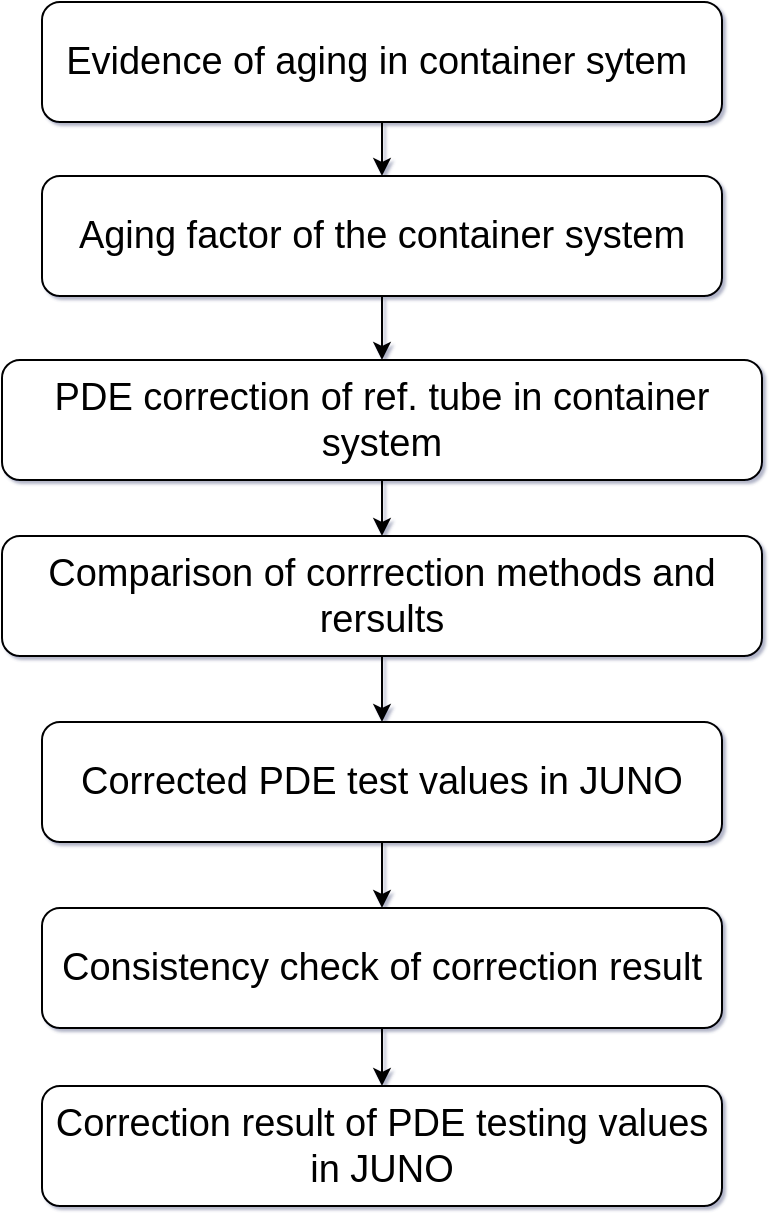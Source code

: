 <mxfile version="12.2.4" pages="1"><diagram id="vqN5RE0tanHEqPXjhxDu" name="Page-1"><mxGraphModel dx="2131" dy="970" grid="1" gridSize="10" guides="1" tooltips="1" connect="1" arrows="1" fold="1" page="0" pageScale="1" pageWidth="800" pageHeight="600" math="0" shadow="1"><root><mxCell id="0"/><mxCell id="1" parent="0"/><mxCell id="6" value="" style="edgeStyle=orthogonalEdgeStyle;rounded=0;orthogonalLoop=1;jettySize=auto;html=1;align=center;" parent="1" source="4" target="5" edge="1"><mxGeometry relative="1" as="geometry"/></mxCell><mxCell id="4" value="&lt;font style=&quot;font-size: 19px&quot;&gt;Evidence of aging in container sytem&amp;nbsp;&lt;/font&gt;" style="rounded=1;whiteSpace=wrap;html=1;align=center;" parent="1" vertex="1"><mxGeometry x="-550" y="-30" width="340" height="60" as="geometry"/></mxCell><mxCell id="9" value="" style="edgeStyle=orthogonalEdgeStyle;rounded=0;orthogonalLoop=1;jettySize=auto;html=1;align=center;" parent="1" source="5" target="8" edge="1"><mxGeometry relative="1" as="geometry"/></mxCell><mxCell id="5" value="&lt;font style=&quot;font-size: 19px&quot;&gt;Aging factor of the container system&lt;/font&gt;" style="rounded=1;whiteSpace=wrap;html=1;align=center;" parent="1" vertex="1"><mxGeometry x="-550" y="57" width="340" height="60" as="geometry"/></mxCell><mxCell id="11" value="" style="edgeStyle=orthogonalEdgeStyle;rounded=0;orthogonalLoop=1;jettySize=auto;html=1;align=center;" parent="1" source="8" target="10" edge="1"><mxGeometry relative="1" as="geometry"/></mxCell><mxCell id="8" value="&lt;font style=&quot;font-size: 19px&quot;&gt;PDE correction of ref. tube in container system&lt;/font&gt;" style="rounded=1;whiteSpace=wrap;html=1;align=center;" parent="1" vertex="1"><mxGeometry x="-570" y="149" width="380" height="60" as="geometry"/></mxCell><mxCell id="13" value="" style="edgeStyle=orthogonalEdgeStyle;rounded=0;orthogonalLoop=1;jettySize=auto;html=1;align=center;" parent="1" source="10" target="12" edge="1"><mxGeometry relative="1" as="geometry"/></mxCell><mxCell id="10" value="&lt;font style=&quot;font-size: 19px&quot;&gt;Comparison of corrrection methods and rersults&lt;/font&gt;" style="rounded=1;whiteSpace=wrap;html=1;align=center;" parent="1" vertex="1"><mxGeometry x="-570" y="237" width="380" height="60" as="geometry"/></mxCell><mxCell id="15" value="" style="edgeStyle=orthogonalEdgeStyle;rounded=0;orthogonalLoop=1;jettySize=auto;html=1;align=center;" parent="1" source="12" target="14" edge="1"><mxGeometry relative="1" as="geometry"/></mxCell><mxCell id="12" value="&lt;span style=&quot;font-size: 19px&quot;&gt;Corrected PDE test values in JUNO&lt;/span&gt;" style="rounded=1;whiteSpace=wrap;html=1;align=center;" parent="1" vertex="1"><mxGeometry x="-550" y="330" width="340" height="60" as="geometry"/></mxCell><mxCell id="17" value="" style="edgeStyle=orthogonalEdgeStyle;rounded=0;orthogonalLoop=1;jettySize=auto;html=1;align=center;" parent="1" source="14" target="16" edge="1"><mxGeometry relative="1" as="geometry"/></mxCell><mxCell id="14" value="&lt;span style=&quot;font-size: 19px&quot;&gt;Consistency check of correction result&lt;/span&gt;" style="rounded=1;whiteSpace=wrap;html=1;align=center;" parent="1" vertex="1"><mxGeometry x="-550" y="423" width="340" height="60" as="geometry"/></mxCell><mxCell id="16" value="&lt;span style=&quot;font-size: 19px&quot;&gt;Correction result of PDE testing values in JUNO&lt;/span&gt;" style="rounded=1;whiteSpace=wrap;html=1;align=center;" parent="1" vertex="1"><mxGeometry x="-550" y="512" width="340" height="60" as="geometry"/></mxCell></root></mxGraphModel></diagram></mxfile>